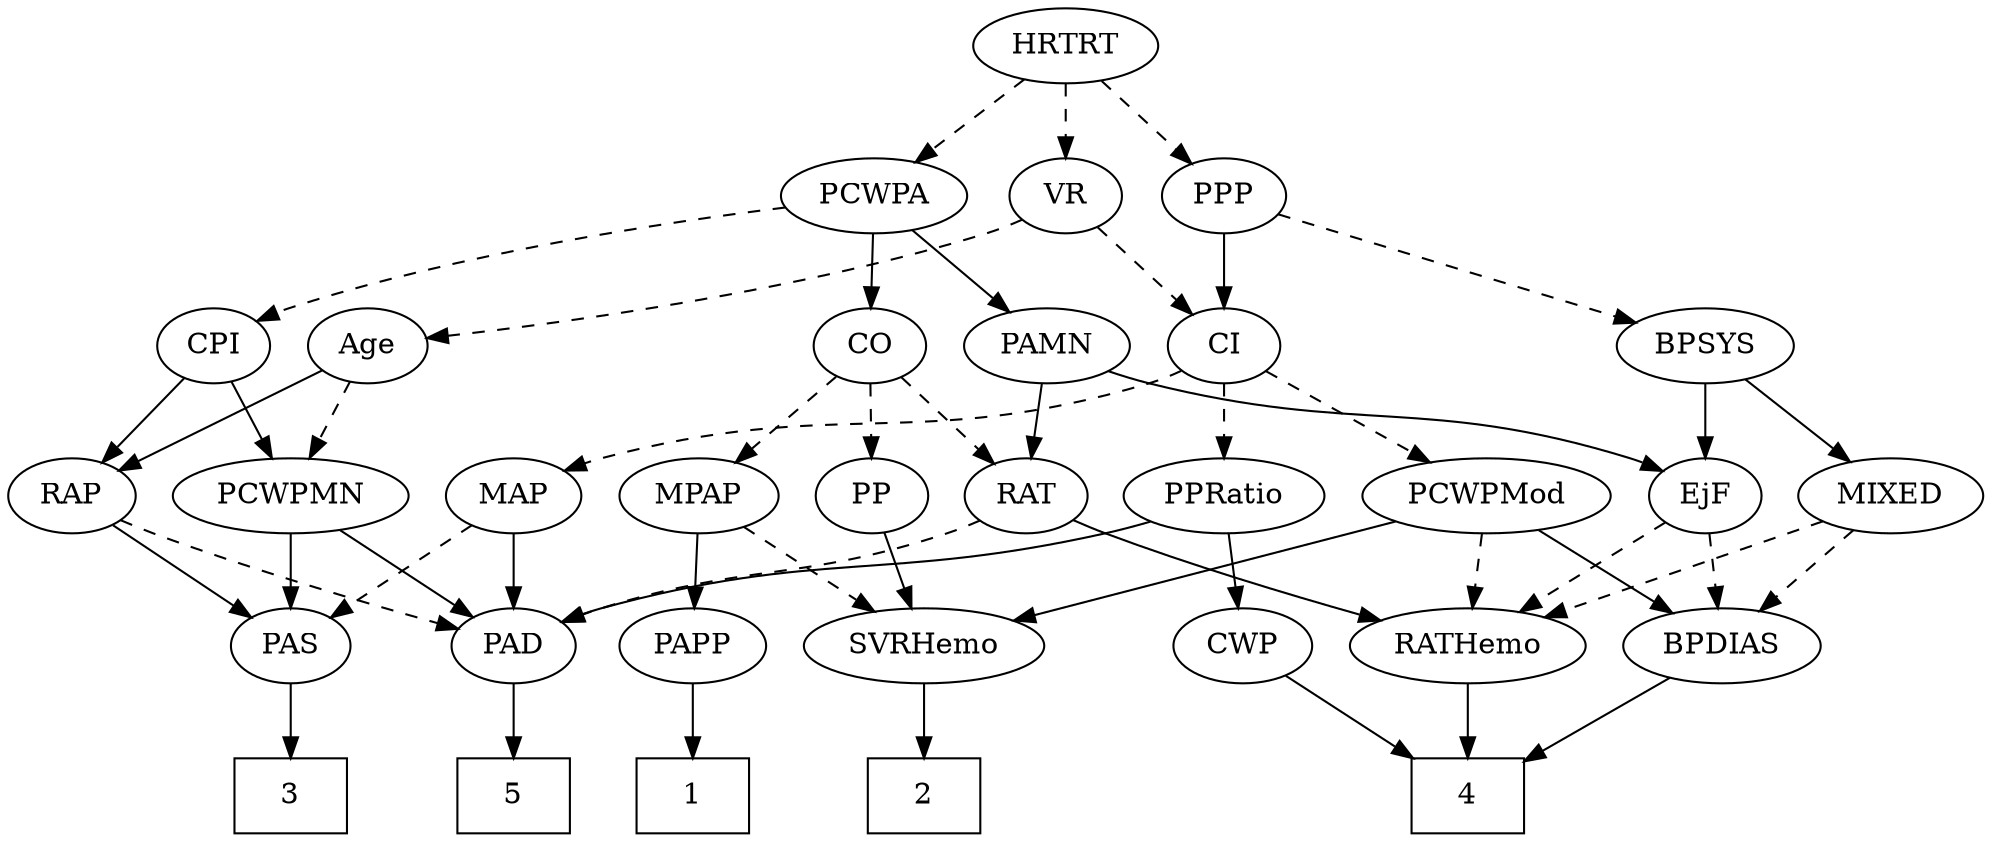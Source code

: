 strict digraph {
	graph [bb="0,0,874.34,396"];
	node [label="\N"];
	1	[height=0.5,
		pos="332.3,18",
		shape=box,
		width=0.75];
	2	[height=0.5,
		pos="432.3,18",
		shape=box,
		width=0.75];
	3	[height=0.5,
		pos="728.3,18",
		shape=box,
		width=0.75];
	4	[height=0.5,
		pos="227.3,18",
		shape=box,
		width=0.75];
	5	[height=0.5,
		pos="652.3,18",
		shape=box,
		width=0.75];
	RAP	[height=0.5,
		pos="728.3,162",
		width=0.77632];
	PAS	[height=0.5,
		pos="728.3,90",
		width=0.75];
	RAP -> PAS	[pos="e,728.3,108.1 728.3,143.7 728.3,135.98 728.3,126.71 728.3,118.11",
		style=solid];
	PAD	[height=0.5,
		pos="652.3,90",
		width=0.79437];
	RAP -> PAD	[pos="e,667.91,105.38 712.92,146.83 702.17,136.94 687.63,123.55 675.49,112.36",
		style=dashed];
	PAS -> 3	[pos="e,728.3,36.104 728.3,71.697 728.3,63.983 728.3,54.712 728.3,46.112",
		style=solid];
	PAD -> 5	[pos="e,652.3,36.104 652.3,71.697 652.3,63.983 652.3,54.712 652.3,46.112",
		style=solid];
	PAMN	[height=0.5,
		pos="319.3,234",
		width=1.011];
	RAT	[height=0.5,
		pos="319.3,162",
		width=0.75827];
	PAMN -> RAT	[pos="e,319.3,180.1 319.3,215.7 319.3,207.98 319.3,198.71 319.3,190.11",
		style=solid];
	EjF	[height=0.5,
		pos="125.3,162",
		width=0.75];
	PAMN -> EjF	[pos="e,146.43,173.49 288.92,223.98 256.82,214.17 204.92,197.54 161.3,180 159.47,179.26 157.6,178.48 155.73,177.67",
		style=solid];
	CWP	[height=0.5,
		pos="542.3,90",
		width=0.84854];
	CWP -> 4	[pos="e,254.41,26.073 517.08,79.822 508.92,77.062 499.79,74.189 491.3,72 405.95,50.012 382.45,54.55 296.3,36 285.89,33.76 274.67,31.1 \
264.36,28.557",
		style=solid];
	PCWPMod	[height=0.5,
		pos="222.3,162",
		width=1.4443];
	SVRHemo	[height=0.5,
		pos="432.3,90",
		width=1.3902];
	PCWPMod -> SVRHemo	[pos="e,396.67,102.88 258.4,148.97 293.92,137.13 348.28,119 386.76,106.18",
		style=solid];
	BPDIAS	[height=0.5,
		pos="117.3,90",
		width=1.1735];
	PCWPMod -> BPDIAS	[pos="e,139.32,105.68 199.51,145.81 184.45,135.77 164.52,122.48 148.05,111.5",
		style=solid];
	RATHemo	[height=0.5,
		pos="227.3,90",
		width=1.3721];
	PCWPMod -> RATHemo	[pos="e,226.07,108.1 223.53,143.7 224.08,135.98 224.75,126.71 225.36,118.11",
		style=dashed];
	PCWPA	[height=0.5,
		pos="448.3,306",
		width=1.1555];
	PCWPA -> PAMN	[pos="e,343.22,247.98 423.42,291.5 403.18,280.52 374.43,264.92 352.27,252.89",
		style=solid];
	CO	[height=0.5,
		pos="438.3,234",
		width=0.75];
	PCWPA -> CO	[pos="e,440.74,252.1 445.82,287.7 444.72,279.98 443.4,270.71 442.17,262.11",
		style=solid];
	CPI	[height=0.5,
		pos="692.3,234",
		width=0.75];
	PCWPA -> CPI	[pos="e,667.82,242.02 481.97,295.34 528.37,282.03 611.52,258.17 658.17,244.79",
		style=dashed];
	PCWPMN	[height=0.5,
		pos="824.3,162",
		width=1.3902];
	PCWPMN -> PAS	[pos="e,746.01,103.91 802.99,145.46 788.68,135.03 769.72,121.2 754.48,110.09",
		style=solid];
	PCWPMN -> PAD	[pos="e,675.53,100.97 791.95,148.22 765.18,137.6 726.19,122 692.3,108 689.92,107.02 687.46,105.99 684.99,104.96",
		style=solid];
	MPAP	[height=0.5,
		pos="399.3,162",
		width=0.97491];
	CO -> MPAP	[pos="e,408.56,179.63 429.25,216.76 424.59,208.4 418.81,198.02 413.56,188.61",
		style=dashed];
	PP	[height=0.5,
		pos="479.3,162",
		width=0.75];
	CO -> PP	[pos="e,469.84,179.15 447.81,216.76 452.83,208.19 459.09,197.49 464.71,187.9",
		style=dashed];
	CO -> RAT	[pos="e,338.98,174.58 418.65,221.44 399.35,210.09 369.72,192.66 347.83,179.78",
		style=dashed];
	CI	[height=0.5,
		pos="554.3,234",
		width=0.75];
	CI -> PCWPMod	[pos="e,260.57,174.2 529.11,227.49 513.37,224.09 492.67,219.68 474.3,216 389.6,199.02 367.42,199.61 283.3,180 279.14,179.03 274.84,177.97 \
270.54,176.85",
		style=dashed];
	MAP	[height=0.5,
		pos="652.3,162",
		width=0.84854];
	CI -> MAP	[pos="e,633.43,176.47 572.27,220.16 587.05,209.61 608.22,194.49 625.07,182.45",
		style=dashed];
	PPRatio	[height=0.5,
		pos="564.3,162",
		width=1.1013];
	CI -> PPRatio	[pos="e,561.83,180.28 556.72,216.05 557.82,208.35 559.15,199.03 560.39,190.36",
		style=dashed];
	SVRHemo -> 2	[pos="e,432.3,36.104 432.3,71.697 432.3,63.983 432.3,54.712 432.3,46.112",
		style=solid];
	MIXED	[height=0.5,
		pos="40.296,162",
		width=1.1193];
	MIXED -> BPDIAS	[pos="e,100.26,106.49 57.385,145.46 67.753,136.04 81.158,123.85 92.659,113.4",
		style=dashed];
	MIXED -> RATHemo	[pos="e,194.17,103.4 70.341,149.75 101.29,138.17 149.82,120 184.72,106.94",
		style=dashed];
	BPSYS	[height=0.5,
		pos="125.3,234",
		width=1.0471];
	BPSYS -> MIXED	[pos="e,58.59,178.07 107.27,218.15 95.405,208.38 79.68,195.43 66.449,184.54",
		style=solid];
	BPSYS -> EjF	[pos="e,125.3,180.1 125.3,215.7 125.3,207.98 125.3,198.71 125.3,190.11",
		style=solid];
	BPDIAS -> 4	[pos="e,200.53,36.032 139.82,74.666 154.81,65.128 174.81,52.402 191.9,41.524",
		style=solid];
	HRTRT	[height=0.5,
		pos="448.3,378",
		width=1.1013];
	HRTRT -> PCWPA	[pos="e,448.3,324.1 448.3,359.7 448.3,351.98 448.3,342.71 448.3,334.11",
		style=dashed];
	PPP	[height=0.5,
		pos="361.3,306",
		width=0.75];
	HRTRT -> PPP	[pos="e,377.79,320.27 429.42,361.81 416.67,351.55 399.72,337.91 385.91,326.81",
		style=dashed];
	VR	[height=0.5,
		pos="554.3,306",
		width=0.75];
	HRTRT -> VR	[pos="e,535.71,319.27 469.75,362.83 486.23,351.95 509.12,336.83 526.92,325.08",
		style=dashed];
	RATHemo -> 4	[pos="e,227.3,36.104 227.3,71.697 227.3,63.983 227.3,54.712 227.3,46.112",
		style=solid];
	MAP -> PAS	[pos="e,713.09,105.01 668.04,146.5 678.89,136.51 693.46,123.09 705.56,111.94",
		style=dashed];
	MAP -> PAD	[pos="e,652.3,108.1 652.3,143.7 652.3,135.98 652.3,126.71 652.3,118.11",
		style=solid];
	MPAP -> SVRHemo	[pos="e,424.3,107.96 407.12,144.41 410.96,136.25 415.69,126.22 420.01,117.07",
		style=dashed];
	PAPP	[height=0.5,
		pos="332.3,90",
		width=0.88464];
	MPAP -> PAPP	[pos="e,347.12,106.49 384.43,145.46 375.58,136.22 364.19,124.32 354.31,114",
		style=solid];
	CPI -> RAP	[pos="e,719.74,179.63 700.65,216.76 704.95,208.4 710.29,198.02 715.13,188.61",
		style=solid];
	CPI -> PCWPMN	[pos="e,797.43,177.25 712.92,222.06 733.11,211.36 764.28,194.83 788.51,181.98",
		style=solid];
	PP -> SVRHemo	[pos="e,443.57,107.8 468.63,145.12 462.91,136.59 455.72,125.89 449.25,116.25",
		style=solid];
	PPP -> CI	[pos="e,530.04,242.23 382.44,294.52 387.27,292.26 392.42,289.96 397.3,288 438.95,271.2 488.18,255.18 520.26,245.24",
		style=solid];
	PPP -> BPSYS	[pos="e,156.59,244.28 336.93,297.77 296.6,285.81 215.56,261.77 166.3,247.16",
		style=dashed];
	PAPP -> 1	[pos="e,332.3,36.104 332.3,71.697 332.3,63.983 332.3,54.712 332.3,46.112",
		style=solid];
	VR -> CI	[pos="e,554.3,252.1 554.3,287.7 554.3,279.98 554.3,270.71 554.3,262.11",
		style=dashed];
	Age	[height=0.5,
		pos="764.3,234",
		width=0.75];
	VR -> Age	[pos="e,743.2,245.59 579.17,298.65 613.29,289.66 676.3,272.07 728.3,252 730.13,251.29 732.01,250.53 733.89,249.73",
		style=dashed];
	RAT -> PAD	[pos="e,626.48,97.799 339.84,150.08 344.79,147.79 350.14,145.59 355.3,144 452.91,113.89 482.14,128.07 582.3,108 593.56,105.74 605.76,102.92 \
616.76,100.22",
		style=dashed];
	RAT -> RATHemo	[pos="e,247.74,106.55 301.99,147.83 288.99,137.94 270.9,124.18 255.78,112.67",
		style=solid];
	PPRatio -> PAD	[pos="e,635.32,104.5 583.39,145.81 596.2,135.62 613.21,122.09 627.12,111.02",
		style=solid];
	PPRatio -> CWP	[pos="e,547.57,107.79 558.97,144.05 556.46,136.06 553.4,126.33 550.59,117.4",
		style=solid];
	Age -> RAP	[pos="e,736.85,179.63 755.95,216.76 751.65,208.4 746.3,198.02 741.47,188.61",
		style=solid];
	Age -> PCWPMN	[pos="e,810.04,179.63 777.32,217.81 784.93,208.93 794.72,197.5 803.39,187.39",
		style=dashed];
	EjF -> BPDIAS	[pos="e,119.25,108.1 123.32,143.7 122.44,135.98 121.38,126.71 120.39,118.11",
		style=dashed];
	EjF -> RATHemo	[pos="e,204.95,106.34 143.53,148.49 158.17,138.44 179.06,124.11 196.31,112.27",
		style=dashed];
}
